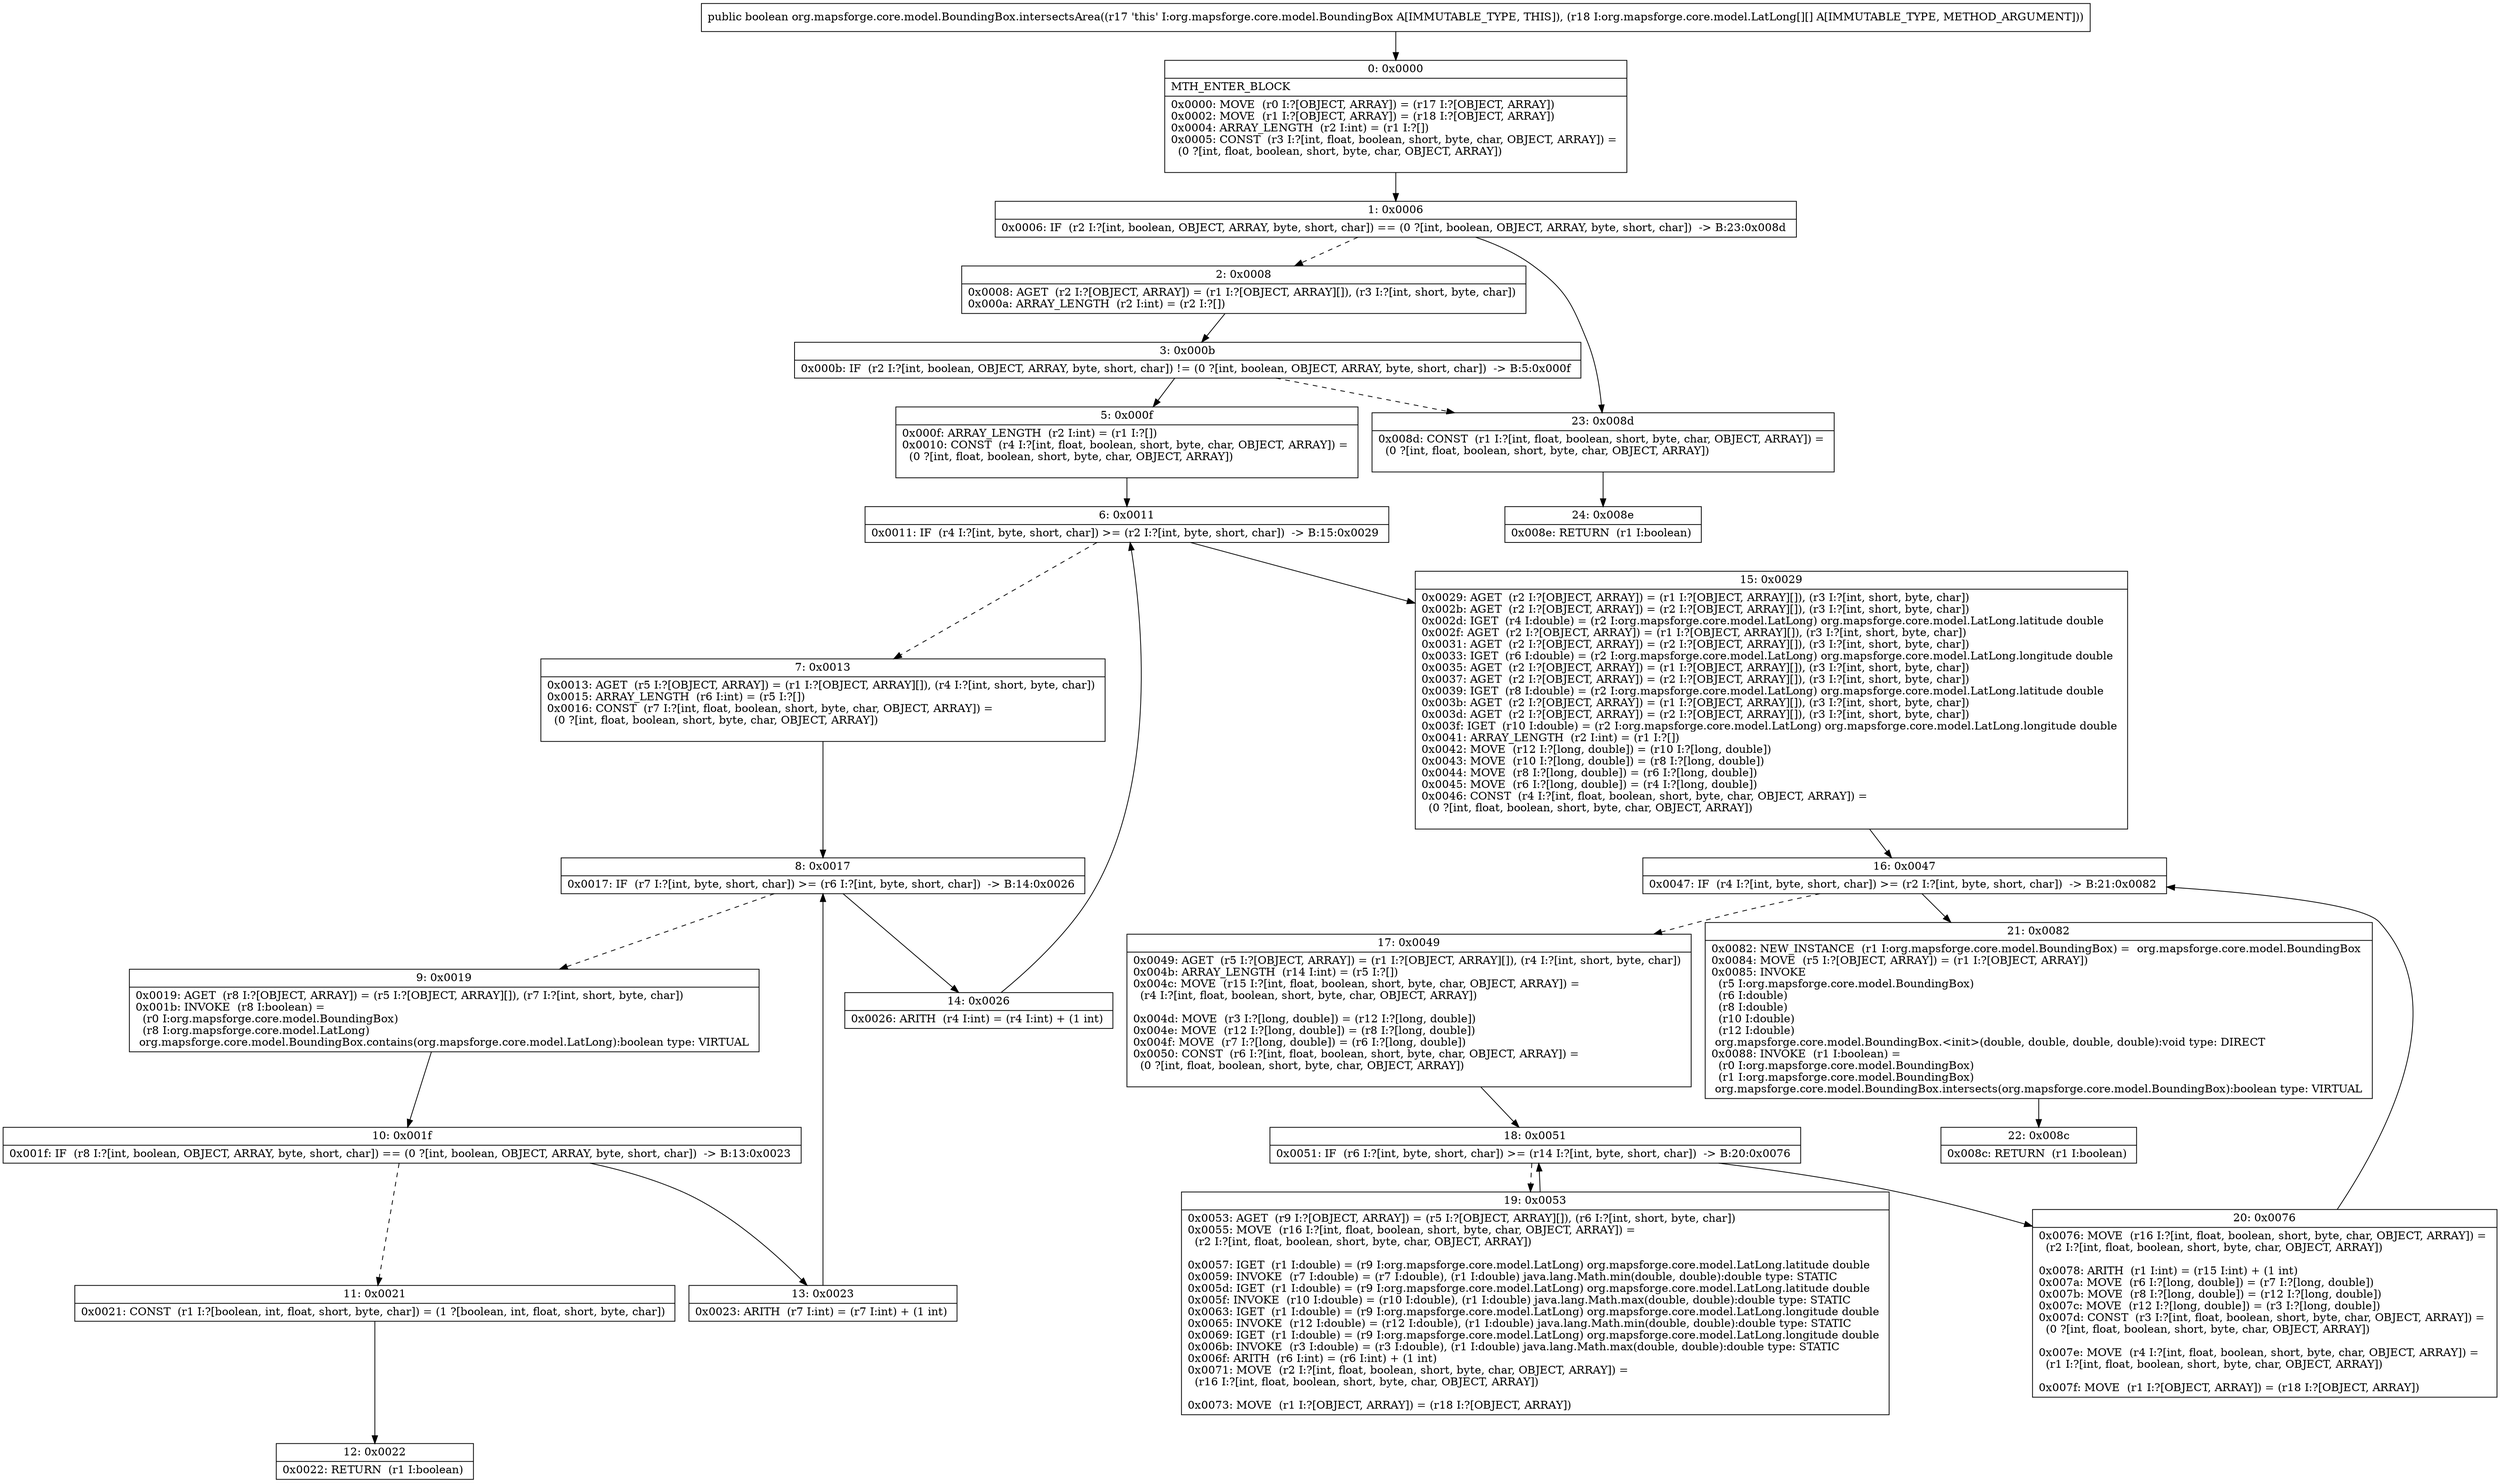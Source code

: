 digraph "CFG fororg.mapsforge.core.model.BoundingBox.intersectsArea([[Lorg\/mapsforge\/core\/model\/LatLong;)Z" {
Node_0 [shape=record,label="{0\:\ 0x0000|MTH_ENTER_BLOCK\l|0x0000: MOVE  (r0 I:?[OBJECT, ARRAY]) = (r17 I:?[OBJECT, ARRAY]) \l0x0002: MOVE  (r1 I:?[OBJECT, ARRAY]) = (r18 I:?[OBJECT, ARRAY]) \l0x0004: ARRAY_LENGTH  (r2 I:int) = (r1 I:?[]) \l0x0005: CONST  (r3 I:?[int, float, boolean, short, byte, char, OBJECT, ARRAY]) = \l  (0 ?[int, float, boolean, short, byte, char, OBJECT, ARRAY])\l \l}"];
Node_1 [shape=record,label="{1\:\ 0x0006|0x0006: IF  (r2 I:?[int, boolean, OBJECT, ARRAY, byte, short, char]) == (0 ?[int, boolean, OBJECT, ARRAY, byte, short, char])  \-\> B:23:0x008d \l}"];
Node_2 [shape=record,label="{2\:\ 0x0008|0x0008: AGET  (r2 I:?[OBJECT, ARRAY]) = (r1 I:?[OBJECT, ARRAY][]), (r3 I:?[int, short, byte, char]) \l0x000a: ARRAY_LENGTH  (r2 I:int) = (r2 I:?[]) \l}"];
Node_3 [shape=record,label="{3\:\ 0x000b|0x000b: IF  (r2 I:?[int, boolean, OBJECT, ARRAY, byte, short, char]) != (0 ?[int, boolean, OBJECT, ARRAY, byte, short, char])  \-\> B:5:0x000f \l}"];
Node_5 [shape=record,label="{5\:\ 0x000f|0x000f: ARRAY_LENGTH  (r2 I:int) = (r1 I:?[]) \l0x0010: CONST  (r4 I:?[int, float, boolean, short, byte, char, OBJECT, ARRAY]) = \l  (0 ?[int, float, boolean, short, byte, char, OBJECT, ARRAY])\l \l}"];
Node_6 [shape=record,label="{6\:\ 0x0011|0x0011: IF  (r4 I:?[int, byte, short, char]) \>= (r2 I:?[int, byte, short, char])  \-\> B:15:0x0029 \l}"];
Node_7 [shape=record,label="{7\:\ 0x0013|0x0013: AGET  (r5 I:?[OBJECT, ARRAY]) = (r1 I:?[OBJECT, ARRAY][]), (r4 I:?[int, short, byte, char]) \l0x0015: ARRAY_LENGTH  (r6 I:int) = (r5 I:?[]) \l0x0016: CONST  (r7 I:?[int, float, boolean, short, byte, char, OBJECT, ARRAY]) = \l  (0 ?[int, float, boolean, short, byte, char, OBJECT, ARRAY])\l \l}"];
Node_8 [shape=record,label="{8\:\ 0x0017|0x0017: IF  (r7 I:?[int, byte, short, char]) \>= (r6 I:?[int, byte, short, char])  \-\> B:14:0x0026 \l}"];
Node_9 [shape=record,label="{9\:\ 0x0019|0x0019: AGET  (r8 I:?[OBJECT, ARRAY]) = (r5 I:?[OBJECT, ARRAY][]), (r7 I:?[int, short, byte, char]) \l0x001b: INVOKE  (r8 I:boolean) = \l  (r0 I:org.mapsforge.core.model.BoundingBox)\l  (r8 I:org.mapsforge.core.model.LatLong)\l org.mapsforge.core.model.BoundingBox.contains(org.mapsforge.core.model.LatLong):boolean type: VIRTUAL \l}"];
Node_10 [shape=record,label="{10\:\ 0x001f|0x001f: IF  (r8 I:?[int, boolean, OBJECT, ARRAY, byte, short, char]) == (0 ?[int, boolean, OBJECT, ARRAY, byte, short, char])  \-\> B:13:0x0023 \l}"];
Node_11 [shape=record,label="{11\:\ 0x0021|0x0021: CONST  (r1 I:?[boolean, int, float, short, byte, char]) = (1 ?[boolean, int, float, short, byte, char]) \l}"];
Node_12 [shape=record,label="{12\:\ 0x0022|0x0022: RETURN  (r1 I:boolean) \l}"];
Node_13 [shape=record,label="{13\:\ 0x0023|0x0023: ARITH  (r7 I:int) = (r7 I:int) + (1 int) \l}"];
Node_14 [shape=record,label="{14\:\ 0x0026|0x0026: ARITH  (r4 I:int) = (r4 I:int) + (1 int) \l}"];
Node_15 [shape=record,label="{15\:\ 0x0029|0x0029: AGET  (r2 I:?[OBJECT, ARRAY]) = (r1 I:?[OBJECT, ARRAY][]), (r3 I:?[int, short, byte, char]) \l0x002b: AGET  (r2 I:?[OBJECT, ARRAY]) = (r2 I:?[OBJECT, ARRAY][]), (r3 I:?[int, short, byte, char]) \l0x002d: IGET  (r4 I:double) = (r2 I:org.mapsforge.core.model.LatLong) org.mapsforge.core.model.LatLong.latitude double \l0x002f: AGET  (r2 I:?[OBJECT, ARRAY]) = (r1 I:?[OBJECT, ARRAY][]), (r3 I:?[int, short, byte, char]) \l0x0031: AGET  (r2 I:?[OBJECT, ARRAY]) = (r2 I:?[OBJECT, ARRAY][]), (r3 I:?[int, short, byte, char]) \l0x0033: IGET  (r6 I:double) = (r2 I:org.mapsforge.core.model.LatLong) org.mapsforge.core.model.LatLong.longitude double \l0x0035: AGET  (r2 I:?[OBJECT, ARRAY]) = (r1 I:?[OBJECT, ARRAY][]), (r3 I:?[int, short, byte, char]) \l0x0037: AGET  (r2 I:?[OBJECT, ARRAY]) = (r2 I:?[OBJECT, ARRAY][]), (r3 I:?[int, short, byte, char]) \l0x0039: IGET  (r8 I:double) = (r2 I:org.mapsforge.core.model.LatLong) org.mapsforge.core.model.LatLong.latitude double \l0x003b: AGET  (r2 I:?[OBJECT, ARRAY]) = (r1 I:?[OBJECT, ARRAY][]), (r3 I:?[int, short, byte, char]) \l0x003d: AGET  (r2 I:?[OBJECT, ARRAY]) = (r2 I:?[OBJECT, ARRAY][]), (r3 I:?[int, short, byte, char]) \l0x003f: IGET  (r10 I:double) = (r2 I:org.mapsforge.core.model.LatLong) org.mapsforge.core.model.LatLong.longitude double \l0x0041: ARRAY_LENGTH  (r2 I:int) = (r1 I:?[]) \l0x0042: MOVE  (r12 I:?[long, double]) = (r10 I:?[long, double]) \l0x0043: MOVE  (r10 I:?[long, double]) = (r8 I:?[long, double]) \l0x0044: MOVE  (r8 I:?[long, double]) = (r6 I:?[long, double]) \l0x0045: MOVE  (r6 I:?[long, double]) = (r4 I:?[long, double]) \l0x0046: CONST  (r4 I:?[int, float, boolean, short, byte, char, OBJECT, ARRAY]) = \l  (0 ?[int, float, boolean, short, byte, char, OBJECT, ARRAY])\l \l}"];
Node_16 [shape=record,label="{16\:\ 0x0047|0x0047: IF  (r4 I:?[int, byte, short, char]) \>= (r2 I:?[int, byte, short, char])  \-\> B:21:0x0082 \l}"];
Node_17 [shape=record,label="{17\:\ 0x0049|0x0049: AGET  (r5 I:?[OBJECT, ARRAY]) = (r1 I:?[OBJECT, ARRAY][]), (r4 I:?[int, short, byte, char]) \l0x004b: ARRAY_LENGTH  (r14 I:int) = (r5 I:?[]) \l0x004c: MOVE  (r15 I:?[int, float, boolean, short, byte, char, OBJECT, ARRAY]) = \l  (r4 I:?[int, float, boolean, short, byte, char, OBJECT, ARRAY])\l \l0x004d: MOVE  (r3 I:?[long, double]) = (r12 I:?[long, double]) \l0x004e: MOVE  (r12 I:?[long, double]) = (r8 I:?[long, double]) \l0x004f: MOVE  (r7 I:?[long, double]) = (r6 I:?[long, double]) \l0x0050: CONST  (r6 I:?[int, float, boolean, short, byte, char, OBJECT, ARRAY]) = \l  (0 ?[int, float, boolean, short, byte, char, OBJECT, ARRAY])\l \l}"];
Node_18 [shape=record,label="{18\:\ 0x0051|0x0051: IF  (r6 I:?[int, byte, short, char]) \>= (r14 I:?[int, byte, short, char])  \-\> B:20:0x0076 \l}"];
Node_19 [shape=record,label="{19\:\ 0x0053|0x0053: AGET  (r9 I:?[OBJECT, ARRAY]) = (r5 I:?[OBJECT, ARRAY][]), (r6 I:?[int, short, byte, char]) \l0x0055: MOVE  (r16 I:?[int, float, boolean, short, byte, char, OBJECT, ARRAY]) = \l  (r2 I:?[int, float, boolean, short, byte, char, OBJECT, ARRAY])\l \l0x0057: IGET  (r1 I:double) = (r9 I:org.mapsforge.core.model.LatLong) org.mapsforge.core.model.LatLong.latitude double \l0x0059: INVOKE  (r7 I:double) = (r7 I:double), (r1 I:double) java.lang.Math.min(double, double):double type: STATIC \l0x005d: IGET  (r1 I:double) = (r9 I:org.mapsforge.core.model.LatLong) org.mapsforge.core.model.LatLong.latitude double \l0x005f: INVOKE  (r10 I:double) = (r10 I:double), (r1 I:double) java.lang.Math.max(double, double):double type: STATIC \l0x0063: IGET  (r1 I:double) = (r9 I:org.mapsforge.core.model.LatLong) org.mapsforge.core.model.LatLong.longitude double \l0x0065: INVOKE  (r12 I:double) = (r12 I:double), (r1 I:double) java.lang.Math.min(double, double):double type: STATIC \l0x0069: IGET  (r1 I:double) = (r9 I:org.mapsforge.core.model.LatLong) org.mapsforge.core.model.LatLong.longitude double \l0x006b: INVOKE  (r3 I:double) = (r3 I:double), (r1 I:double) java.lang.Math.max(double, double):double type: STATIC \l0x006f: ARITH  (r6 I:int) = (r6 I:int) + (1 int) \l0x0071: MOVE  (r2 I:?[int, float, boolean, short, byte, char, OBJECT, ARRAY]) = \l  (r16 I:?[int, float, boolean, short, byte, char, OBJECT, ARRAY])\l \l0x0073: MOVE  (r1 I:?[OBJECT, ARRAY]) = (r18 I:?[OBJECT, ARRAY]) \l}"];
Node_20 [shape=record,label="{20\:\ 0x0076|0x0076: MOVE  (r16 I:?[int, float, boolean, short, byte, char, OBJECT, ARRAY]) = \l  (r2 I:?[int, float, boolean, short, byte, char, OBJECT, ARRAY])\l \l0x0078: ARITH  (r1 I:int) = (r15 I:int) + (1 int) \l0x007a: MOVE  (r6 I:?[long, double]) = (r7 I:?[long, double]) \l0x007b: MOVE  (r8 I:?[long, double]) = (r12 I:?[long, double]) \l0x007c: MOVE  (r12 I:?[long, double]) = (r3 I:?[long, double]) \l0x007d: CONST  (r3 I:?[int, float, boolean, short, byte, char, OBJECT, ARRAY]) = \l  (0 ?[int, float, boolean, short, byte, char, OBJECT, ARRAY])\l \l0x007e: MOVE  (r4 I:?[int, float, boolean, short, byte, char, OBJECT, ARRAY]) = \l  (r1 I:?[int, float, boolean, short, byte, char, OBJECT, ARRAY])\l \l0x007f: MOVE  (r1 I:?[OBJECT, ARRAY]) = (r18 I:?[OBJECT, ARRAY]) \l}"];
Node_21 [shape=record,label="{21\:\ 0x0082|0x0082: NEW_INSTANCE  (r1 I:org.mapsforge.core.model.BoundingBox) =  org.mapsforge.core.model.BoundingBox \l0x0084: MOVE  (r5 I:?[OBJECT, ARRAY]) = (r1 I:?[OBJECT, ARRAY]) \l0x0085: INVOKE  \l  (r5 I:org.mapsforge.core.model.BoundingBox)\l  (r6 I:double)\l  (r8 I:double)\l  (r10 I:double)\l  (r12 I:double)\l org.mapsforge.core.model.BoundingBox.\<init\>(double, double, double, double):void type: DIRECT \l0x0088: INVOKE  (r1 I:boolean) = \l  (r0 I:org.mapsforge.core.model.BoundingBox)\l  (r1 I:org.mapsforge.core.model.BoundingBox)\l org.mapsforge.core.model.BoundingBox.intersects(org.mapsforge.core.model.BoundingBox):boolean type: VIRTUAL \l}"];
Node_22 [shape=record,label="{22\:\ 0x008c|0x008c: RETURN  (r1 I:boolean) \l}"];
Node_23 [shape=record,label="{23\:\ 0x008d|0x008d: CONST  (r1 I:?[int, float, boolean, short, byte, char, OBJECT, ARRAY]) = \l  (0 ?[int, float, boolean, short, byte, char, OBJECT, ARRAY])\l \l}"];
Node_24 [shape=record,label="{24\:\ 0x008e|0x008e: RETURN  (r1 I:boolean) \l}"];
MethodNode[shape=record,label="{public boolean org.mapsforge.core.model.BoundingBox.intersectsArea((r17 'this' I:org.mapsforge.core.model.BoundingBox A[IMMUTABLE_TYPE, THIS]), (r18 I:org.mapsforge.core.model.LatLong[][] A[IMMUTABLE_TYPE, METHOD_ARGUMENT])) }"];
MethodNode -> Node_0;
Node_0 -> Node_1;
Node_1 -> Node_2[style=dashed];
Node_1 -> Node_23;
Node_2 -> Node_3;
Node_3 -> Node_5;
Node_3 -> Node_23[style=dashed];
Node_5 -> Node_6;
Node_6 -> Node_7[style=dashed];
Node_6 -> Node_15;
Node_7 -> Node_8;
Node_8 -> Node_9[style=dashed];
Node_8 -> Node_14;
Node_9 -> Node_10;
Node_10 -> Node_11[style=dashed];
Node_10 -> Node_13;
Node_11 -> Node_12;
Node_13 -> Node_8;
Node_14 -> Node_6;
Node_15 -> Node_16;
Node_16 -> Node_17[style=dashed];
Node_16 -> Node_21;
Node_17 -> Node_18;
Node_18 -> Node_19[style=dashed];
Node_18 -> Node_20;
Node_19 -> Node_18;
Node_20 -> Node_16;
Node_21 -> Node_22;
Node_23 -> Node_24;
}

